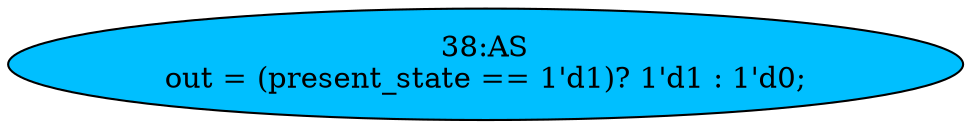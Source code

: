 strict digraph "" {
	node [label="\N"];
	"38:AS"	[ast="<pyverilog.vparser.ast.Assign object at 0x7efbf45f7510>",
		def_var="['out']",
		fillcolor=deepskyblue,
		label="38:AS
out = (present_state == 1'd1)? 1'd1 : 1'd0;",
		statements="[]",
		style=filled,
		typ=Assign,
		use_var="['present_state']"];
}
